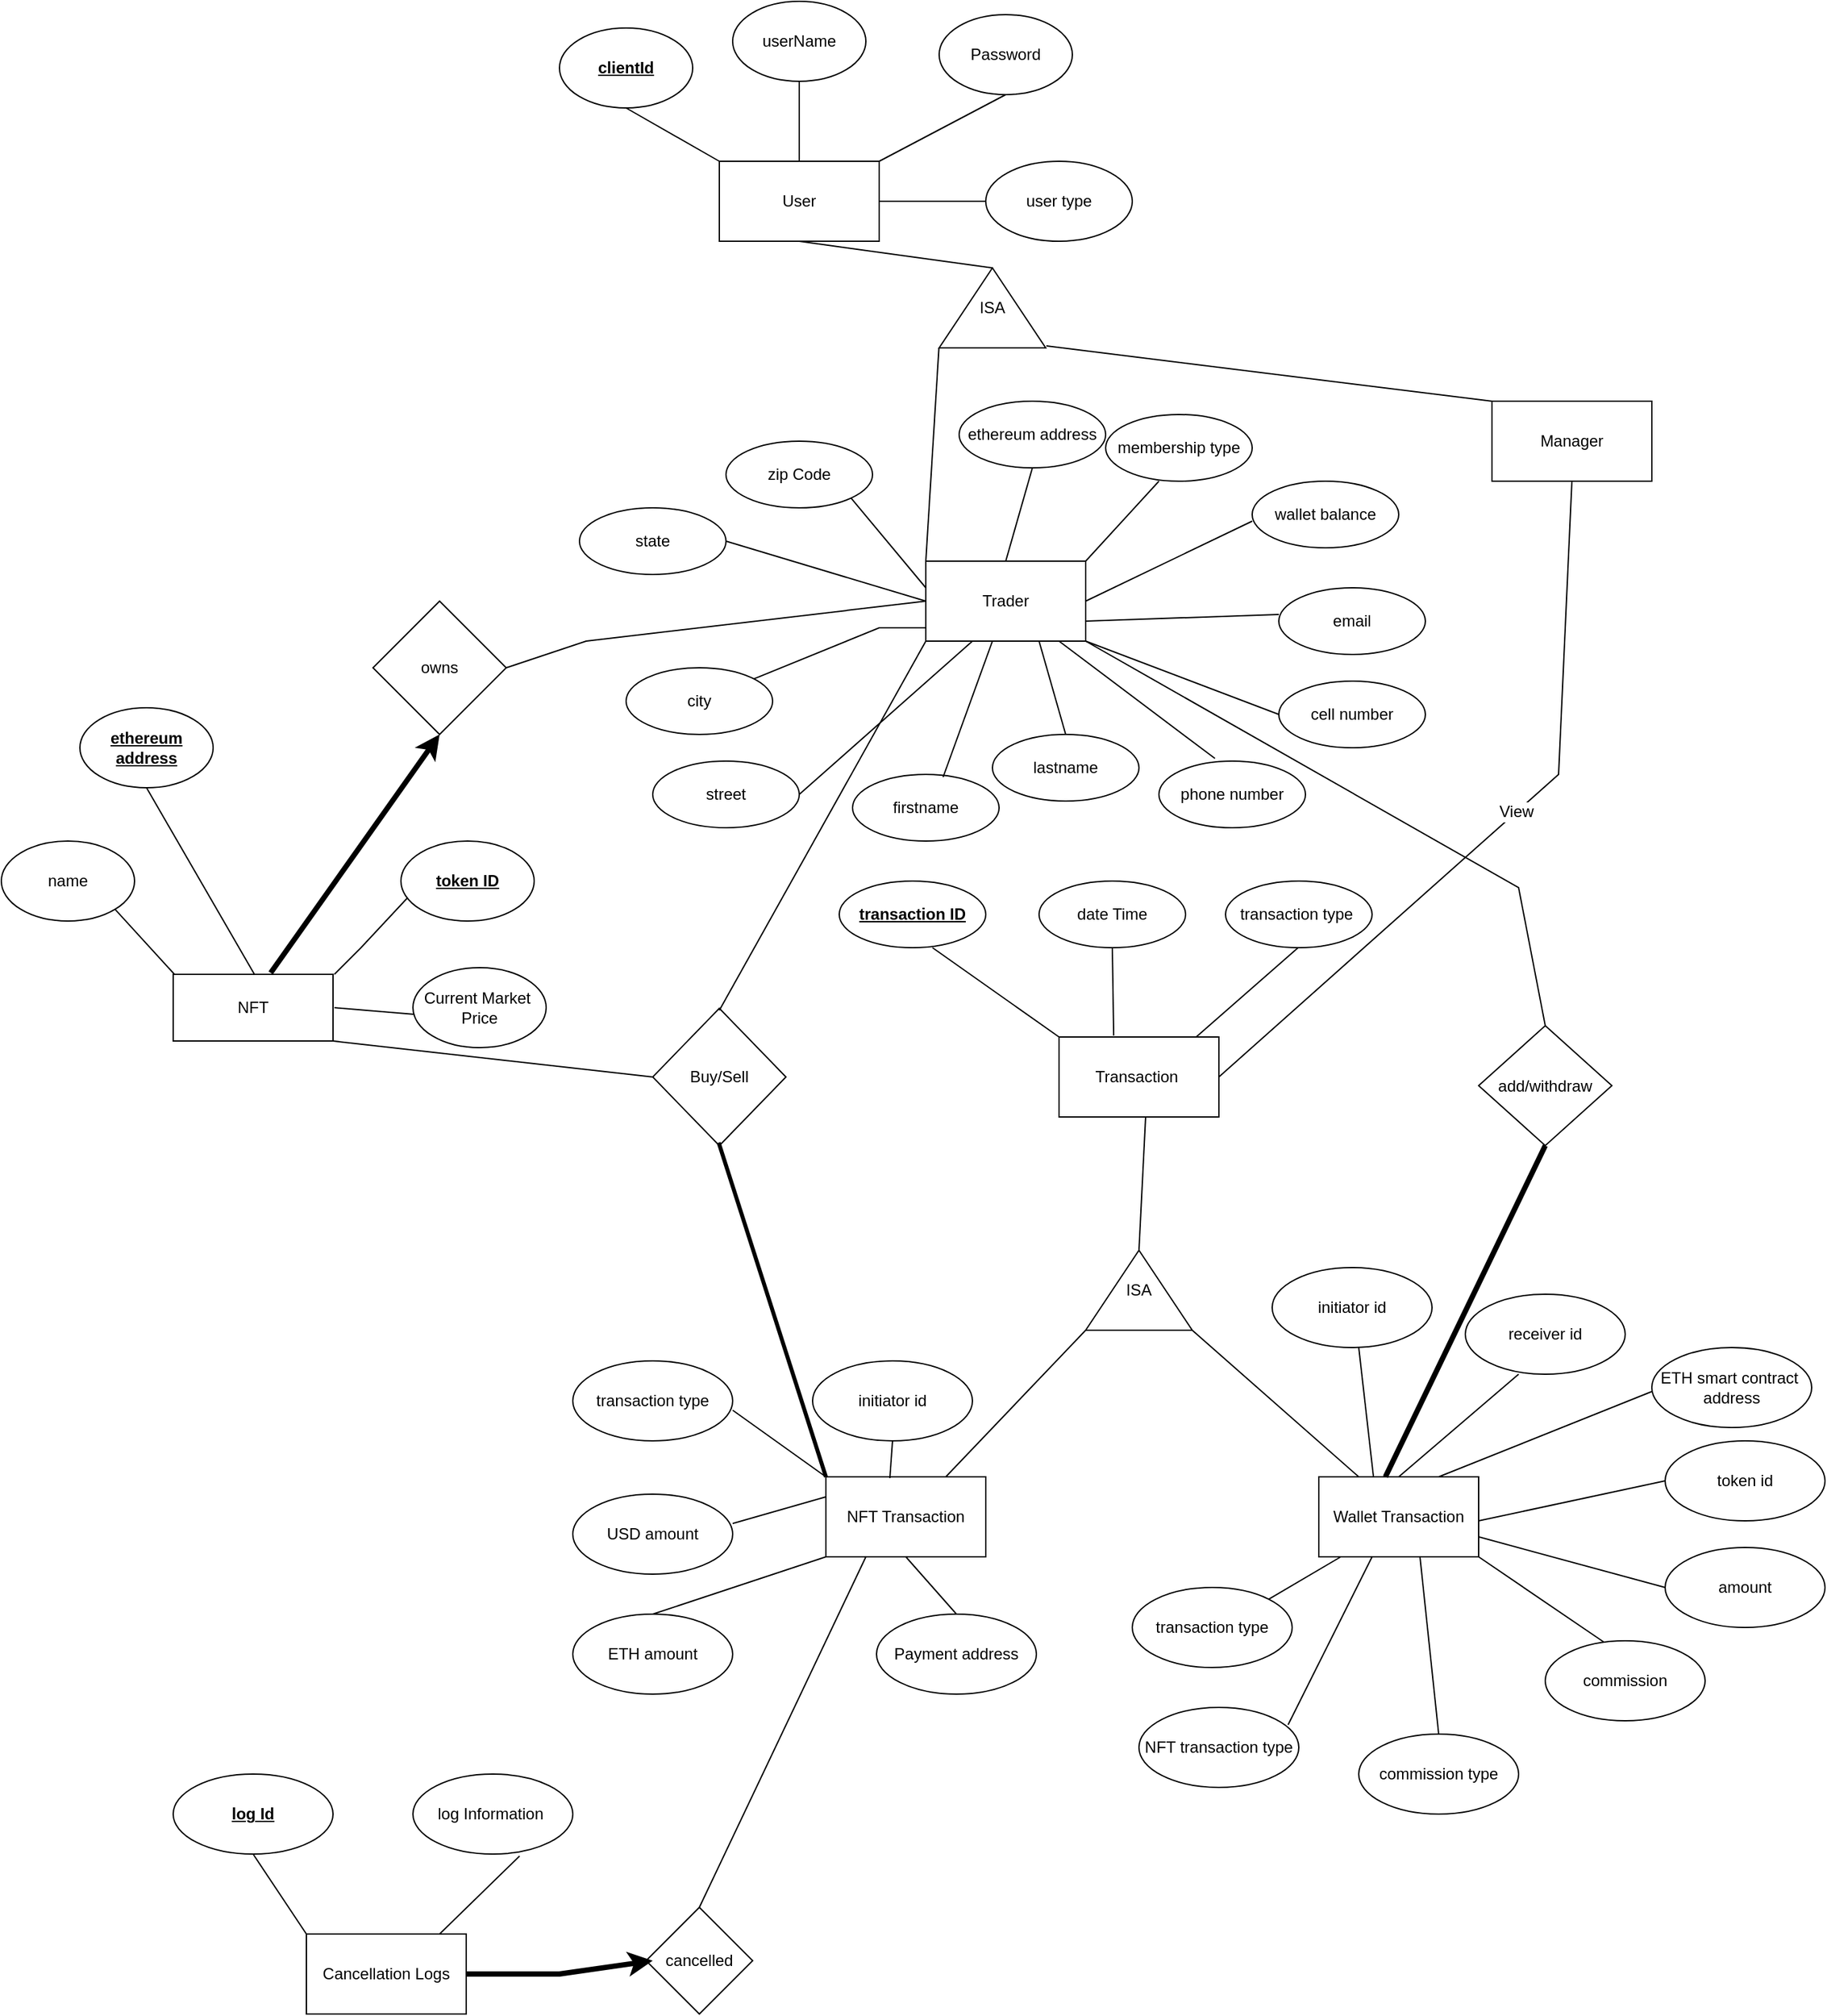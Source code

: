<mxfile version="20.4.0" type="device"><diagram id="UZmEU-4YGD1HOYuXXeVu" name="Page-1"><mxGraphModel dx="2802" dy="2148" grid="1" gridSize="10" guides="1" tooltips="1" connect="1" arrows="1" fold="1" page="1" pageScale="1" pageWidth="850" pageHeight="1100" math="0" shadow="0"><root><mxCell id="0"/><mxCell id="1" parent="0"/><mxCell id="7DJLNnkyHBI8WUlt2gIH-2" value="User" style="rounded=0;whiteSpace=wrap;html=1;" vertex="1" parent="1"><mxGeometry x="110" y="20" width="120" height="60" as="geometry"/></mxCell><mxCell id="7DJLNnkyHBI8WUlt2gIH-3" value="Manager" style="rounded=0;whiteSpace=wrap;html=1;" vertex="1" parent="1"><mxGeometry x="690" y="200" width="120" height="60" as="geometry"/></mxCell><mxCell id="7DJLNnkyHBI8WUlt2gIH-4" value="Trader" style="rounded=0;whiteSpace=wrap;html=1;" vertex="1" parent="1"><mxGeometry x="265" y="320" width="120" height="60" as="geometry"/></mxCell><mxCell id="7DJLNnkyHBI8WUlt2gIH-5" value="ISA" style="triangle;whiteSpace=wrap;html=1;direction=north;" vertex="1" parent="1"><mxGeometry x="275" y="100" width="80" height="60" as="geometry"/></mxCell><mxCell id="7DJLNnkyHBI8WUlt2gIH-6" value="NFT" style="rounded=0;whiteSpace=wrap;html=1;" vertex="1" parent="1"><mxGeometry x="-300" y="630" width="120" height="50" as="geometry"/></mxCell><mxCell id="7DJLNnkyHBI8WUlt2gIH-7" value="NFT Transaction" style="rounded=0;whiteSpace=wrap;html=1;" vertex="1" parent="1"><mxGeometry x="190" y="1007" width="120" height="60" as="geometry"/></mxCell><mxCell id="7DJLNnkyHBI8WUlt2gIH-8" value="Transaction&amp;nbsp;" style="rounded=0;whiteSpace=wrap;html=1;" vertex="1" parent="1"><mxGeometry x="365" y="677" width="120" height="60" as="geometry"/></mxCell><mxCell id="7DJLNnkyHBI8WUlt2gIH-9" value="Wallet Transaction" style="rounded=0;whiteSpace=wrap;html=1;" vertex="1" parent="1"><mxGeometry x="560" y="1007" width="120" height="60" as="geometry"/></mxCell><mxCell id="7DJLNnkyHBI8WUlt2gIH-10" value="ISA" style="triangle;whiteSpace=wrap;html=1;direction=north;" vertex="1" parent="1"><mxGeometry x="385" y="837" width="80" height="60" as="geometry"/></mxCell><mxCell id="7DJLNnkyHBI8WUlt2gIH-12" value="&lt;b&gt;&lt;u&gt;clientId&lt;/u&gt;&lt;/b&gt;" style="ellipse;whiteSpace=wrap;html=1;" vertex="1" parent="1"><mxGeometry x="-10" y="-80" width="100" height="60" as="geometry"/></mxCell><mxCell id="7DJLNnkyHBI8WUlt2gIH-13" value="userName" style="ellipse;whiteSpace=wrap;html=1;" vertex="1" parent="1"><mxGeometry x="120" y="-100" width="100" height="60" as="geometry"/></mxCell><mxCell id="7DJLNnkyHBI8WUlt2gIH-14" value="Password" style="ellipse;whiteSpace=wrap;html=1;" vertex="1" parent="1"><mxGeometry x="275" y="-90" width="100" height="60" as="geometry"/></mxCell><mxCell id="7DJLNnkyHBI8WUlt2gIH-15" value="user type" style="ellipse;whiteSpace=wrap;html=1;" vertex="1" parent="1"><mxGeometry x="310" y="20" width="110" height="60" as="geometry"/></mxCell><mxCell id="7DJLNnkyHBI8WUlt2gIH-17" value="" style="endArrow=none;html=1;rounded=0;exitX=0.5;exitY=0;exitDx=0;exitDy=0;" edge="1" parent="1" source="7DJLNnkyHBI8WUlt2gIH-2"><mxGeometry width="50" height="50" relative="1" as="geometry"><mxPoint x="120" y="10" as="sourcePoint"/><mxPoint x="170" y="-40" as="targetPoint"/></mxGeometry></mxCell><mxCell id="7DJLNnkyHBI8WUlt2gIH-18" value="" style="endArrow=none;html=1;rounded=0;exitX=0;exitY=0;exitDx=0;exitDy=0;" edge="1" parent="1" source="7DJLNnkyHBI8WUlt2gIH-2"><mxGeometry width="50" height="50" relative="1" as="geometry"><mxPoint x="-10" y="30" as="sourcePoint"/><mxPoint x="40" y="-20" as="targetPoint"/></mxGeometry></mxCell><mxCell id="7DJLNnkyHBI8WUlt2gIH-20" value="" style="endArrow=none;html=1;rounded=0;exitX=1;exitY=0;exitDx=0;exitDy=0;" edge="1" parent="1" source="7DJLNnkyHBI8WUlt2gIH-2"><mxGeometry width="50" height="50" relative="1" as="geometry"><mxPoint x="275" y="20" as="sourcePoint"/><mxPoint x="325" y="-30" as="targetPoint"/></mxGeometry></mxCell><mxCell id="7DJLNnkyHBI8WUlt2gIH-21" value="" style="endArrow=none;html=1;rounded=0;exitX=1;exitY=0.5;exitDx=0;exitDy=0;entryX=0;entryY=0.5;entryDx=0;entryDy=0;" edge="1" parent="1" source="7DJLNnkyHBI8WUlt2gIH-2" target="7DJLNnkyHBI8WUlt2gIH-15"><mxGeometry width="50" height="50" relative="1" as="geometry"><mxPoint x="260" y="110" as="sourcePoint"/><mxPoint x="310" y="60" as="targetPoint"/></mxGeometry></mxCell><mxCell id="7DJLNnkyHBI8WUlt2gIH-23" value="" style="endArrow=none;html=1;rounded=0;entryX=0.5;entryY=1;entryDx=0;entryDy=0;exitX=1;exitY=0.5;exitDx=0;exitDy=0;" edge="1" parent="1" source="7DJLNnkyHBI8WUlt2gIH-5" target="7DJLNnkyHBI8WUlt2gIH-2"><mxGeometry width="50" height="50" relative="1" as="geometry"><mxPoint x="170" y="130" as="sourcePoint"/><mxPoint x="180" y="80" as="targetPoint"/></mxGeometry></mxCell><mxCell id="7DJLNnkyHBI8WUlt2gIH-25" value="" style="endArrow=none;html=1;rounded=0;exitX=0;exitY=0;exitDx=0;exitDy=0;entryX=0;entryY=-0.002;entryDx=0;entryDy=0;entryPerimeter=0;" edge="1" parent="1" source="7DJLNnkyHBI8WUlt2gIH-4" target="7DJLNnkyHBI8WUlt2gIH-5"><mxGeometry width="50" height="50" relative="1" as="geometry"><mxPoint x="260" y="320" as="sourcePoint"/><mxPoint x="260" y="180" as="targetPoint"/></mxGeometry></mxCell><mxCell id="7DJLNnkyHBI8WUlt2gIH-26" value="name" style="ellipse;whiteSpace=wrap;html=1;" vertex="1" parent="1"><mxGeometry x="-429" y="530" width="100" height="60" as="geometry"/></mxCell><mxCell id="7DJLNnkyHBI8WUlt2gIH-27" value="&lt;b&gt;&lt;u&gt;ethereum address&lt;/u&gt;&lt;/b&gt;" style="ellipse;whiteSpace=wrap;html=1;" vertex="1" parent="1"><mxGeometry x="-370" y="430" width="100" height="60" as="geometry"/></mxCell><mxCell id="7DJLNnkyHBI8WUlt2gIH-28" value="&lt;b&gt;&lt;u&gt;token ID&lt;/u&gt;&lt;/b&gt;" style="ellipse;whiteSpace=wrap;html=1;" vertex="1" parent="1"><mxGeometry x="-129" y="530" width="100" height="60" as="geometry"/></mxCell><mxCell id="7DJLNnkyHBI8WUlt2gIH-29" value="Current Market&amp;nbsp;&lt;br&gt;Price" style="ellipse;whiteSpace=wrap;html=1;" vertex="1" parent="1"><mxGeometry x="-120" y="625" width="100" height="60" as="geometry"/></mxCell><mxCell id="7DJLNnkyHBI8WUlt2gIH-30" value="" style="endArrow=none;html=1;rounded=0;exitX=0.5;exitY=0;exitDx=0;exitDy=0;entryX=0.5;entryY=1;entryDx=0;entryDy=0;" edge="1" parent="1" target="7DJLNnkyHBI8WUlt2gIH-27"><mxGeometry width="50" height="50" relative="1" as="geometry"><mxPoint x="-239" y="630" as="sourcePoint"/><mxPoint x="-239" y="590" as="targetPoint"/></mxGeometry></mxCell><mxCell id="7DJLNnkyHBI8WUlt2gIH-31" value="" style="endArrow=none;html=1;rounded=0;entryX=0.05;entryY=0.708;entryDx=0;entryDy=0;entryPerimeter=0;" edge="1" parent="1" target="7DJLNnkyHBI8WUlt2gIH-28"><mxGeometry width="50" height="50" relative="1" as="geometry"><mxPoint x="-179" y="630" as="sourcePoint"/><mxPoint x="-129" y="580" as="targetPoint"/><Array as="points"><mxPoint x="-159" y="610"/></Array></mxGeometry></mxCell><mxCell id="7DJLNnkyHBI8WUlt2gIH-32" value="" style="endArrow=none;html=1;rounded=0;entryX=0;entryY=0;entryDx=0;entryDy=0;exitX=1;exitY=1;exitDx=0;exitDy=0;" edge="1" parent="1" source="7DJLNnkyHBI8WUlt2gIH-26"><mxGeometry width="50" height="50" relative="1" as="geometry"><mxPoint x="-414" y="640" as="sourcePoint"/><mxPoint x="-299" y="630" as="targetPoint"/></mxGeometry></mxCell><mxCell id="7DJLNnkyHBI8WUlt2gIH-33" value="" style="endArrow=none;html=1;rounded=0;exitX=1;exitY=0.5;exitDx=0;exitDy=0;" edge="1" parent="1"><mxGeometry width="50" height="50" relative="1" as="geometry"><mxPoint x="-179" y="655" as="sourcePoint"/><mxPoint x="-119" y="660" as="targetPoint"/></mxGeometry></mxCell><mxCell id="7DJLNnkyHBI8WUlt2gIH-34" value="Cancellation Logs" style="rounded=0;whiteSpace=wrap;html=1;" vertex="1" parent="1"><mxGeometry x="-200" y="1350" width="120" height="60" as="geometry"/></mxCell><mxCell id="7DJLNnkyHBI8WUlt2gIH-35" value="cancelled" style="rhombus;whiteSpace=wrap;html=1;" vertex="1" parent="1"><mxGeometry x="55" y="1330" width="80" height="80" as="geometry"/></mxCell><mxCell id="7DJLNnkyHBI8WUlt2gIH-37" value="" style="endArrow=none;html=1;rounded=0;exitX=0.75;exitY=0;exitDx=0;exitDy=0;" edge="1" parent="1" source="7DJLNnkyHBI8WUlt2gIH-7"><mxGeometry width="50" height="50" relative="1" as="geometry"><mxPoint x="335" y="947" as="sourcePoint"/><mxPoint x="385" y="897" as="targetPoint"/></mxGeometry></mxCell><mxCell id="7DJLNnkyHBI8WUlt2gIH-38" value="" style="endArrow=none;html=1;rounded=0;exitX=0.25;exitY=0;exitDx=0;exitDy=0;" edge="1" parent="1" source="7DJLNnkyHBI8WUlt2gIH-9"><mxGeometry width="50" height="50" relative="1" as="geometry"><mxPoint x="415" y="947" as="sourcePoint"/><mxPoint x="465" y="897" as="targetPoint"/></mxGeometry></mxCell><mxCell id="7DJLNnkyHBI8WUlt2gIH-40" value="" style="endArrow=none;html=1;rounded=0;exitX=1;exitY=0.5;exitDx=0;exitDy=0;" edge="1" parent="1" source="7DJLNnkyHBI8WUlt2gIH-10"><mxGeometry width="50" height="50" relative="1" as="geometry"><mxPoint x="380" y="787" as="sourcePoint"/><mxPoint x="430" y="737" as="targetPoint"/><Array as="points"/></mxGeometry></mxCell><mxCell id="7DJLNnkyHBI8WUlt2gIH-41" value="&lt;b&gt;&lt;u&gt;log Id&lt;/u&gt;&lt;/b&gt;" style="ellipse;whiteSpace=wrap;html=1;" vertex="1" parent="1"><mxGeometry x="-300" y="1230" width="120" height="60" as="geometry"/></mxCell><mxCell id="7DJLNnkyHBI8WUlt2gIH-42" value="log Information&amp;nbsp;" style="ellipse;whiteSpace=wrap;html=1;" vertex="1" parent="1"><mxGeometry x="-120" y="1230" width="120" height="60" as="geometry"/></mxCell><mxCell id="7DJLNnkyHBI8WUlt2gIH-43" value="" style="endArrow=none;html=1;rounded=0;entryX=0.667;entryY=1.025;entryDx=0;entryDy=0;entryPerimeter=0;" edge="1" parent="1" target="7DJLNnkyHBI8WUlt2gIH-42"><mxGeometry width="50" height="50" relative="1" as="geometry"><mxPoint x="-100" y="1350" as="sourcePoint"/><mxPoint x="-50" y="1300" as="targetPoint"/></mxGeometry></mxCell><mxCell id="7DJLNnkyHBI8WUlt2gIH-44" value="" style="endArrow=none;html=1;rounded=0;exitX=0;exitY=0;exitDx=0;exitDy=0;" edge="1" parent="1" source="7DJLNnkyHBI8WUlt2gIH-34"><mxGeometry width="50" height="50" relative="1" as="geometry"><mxPoint x="-200" y="1340" as="sourcePoint"/><mxPoint x="-240" y="1290" as="targetPoint"/><Array as="points"/></mxGeometry></mxCell><mxCell id="7DJLNnkyHBI8WUlt2gIH-46" value="ethereum address" style="ellipse;whiteSpace=wrap;html=1;" vertex="1" parent="1"><mxGeometry x="290" y="200" width="110" height="50" as="geometry"/></mxCell><mxCell id="7DJLNnkyHBI8WUlt2gIH-47" value="membership type" style="ellipse;whiteSpace=wrap;html=1;" vertex="1" parent="1"><mxGeometry x="400" y="210" width="110" height="50" as="geometry"/></mxCell><mxCell id="7DJLNnkyHBI8WUlt2gIH-48" value="wallet balance" style="ellipse;whiteSpace=wrap;html=1;" vertex="1" parent="1"><mxGeometry x="510" y="260" width="110" height="50" as="geometry"/></mxCell><mxCell id="7DJLNnkyHBI8WUlt2gIH-49" value="email" style="ellipse;whiteSpace=wrap;html=1;" vertex="1" parent="1"><mxGeometry x="530" y="340" width="110" height="50" as="geometry"/></mxCell><mxCell id="7DJLNnkyHBI8WUlt2gIH-50" value="cell number" style="ellipse;whiteSpace=wrap;html=1;" vertex="1" parent="1"><mxGeometry x="530" y="410" width="110" height="50" as="geometry"/></mxCell><mxCell id="7DJLNnkyHBI8WUlt2gIH-51" value="phone number" style="ellipse;whiteSpace=wrap;html=1;" vertex="1" parent="1"><mxGeometry x="440" y="470" width="110" height="50" as="geometry"/></mxCell><mxCell id="7DJLNnkyHBI8WUlt2gIH-52" value="firstname" style="ellipse;whiteSpace=wrap;html=1;" vertex="1" parent="1"><mxGeometry x="210" y="480" width="110" height="50" as="geometry"/></mxCell><mxCell id="7DJLNnkyHBI8WUlt2gIH-53" value="lastname" style="ellipse;whiteSpace=wrap;html=1;" vertex="1" parent="1"><mxGeometry x="315" y="450" width="110" height="50" as="geometry"/></mxCell><mxCell id="7DJLNnkyHBI8WUlt2gIH-54" value="street" style="ellipse;whiteSpace=wrap;html=1;" vertex="1" parent="1"><mxGeometry x="60" y="470" width="110" height="50" as="geometry"/></mxCell><mxCell id="7DJLNnkyHBI8WUlt2gIH-55" value="city" style="ellipse;whiteSpace=wrap;html=1;" vertex="1" parent="1"><mxGeometry x="40" y="400" width="110" height="50" as="geometry"/></mxCell><mxCell id="7DJLNnkyHBI8WUlt2gIH-56" value="zip Code" style="ellipse;whiteSpace=wrap;html=1;" vertex="1" parent="1"><mxGeometry x="115" y="230" width="110" height="50" as="geometry"/></mxCell><mxCell id="7DJLNnkyHBI8WUlt2gIH-57" value="state" style="ellipse;whiteSpace=wrap;html=1;" vertex="1" parent="1"><mxGeometry x="5" y="280" width="110" height="50" as="geometry"/></mxCell><mxCell id="7DJLNnkyHBI8WUlt2gIH-59" value="" style="endArrow=none;html=1;rounded=0;exitX=0.5;exitY=0;exitDx=0;exitDy=0;entryX=0.5;entryY=1;entryDx=0;entryDy=0;" edge="1" parent="1" source="7DJLNnkyHBI8WUlt2gIH-4" target="7DJLNnkyHBI8WUlt2gIH-46"><mxGeometry width="50" height="50" relative="1" as="geometry"><mxPoint x="280" y="310" as="sourcePoint"/><mxPoint x="330" y="260" as="targetPoint"/></mxGeometry></mxCell><mxCell id="7DJLNnkyHBI8WUlt2gIH-61" value="" style="endArrow=none;html=1;rounded=0;exitX=1;exitY=0;exitDx=0;exitDy=0;" edge="1" parent="1" source="7DJLNnkyHBI8WUlt2gIH-4"><mxGeometry width="50" height="50" relative="1" as="geometry"><mxPoint x="390" y="310" as="sourcePoint"/><mxPoint x="440" y="260" as="targetPoint"/></mxGeometry></mxCell><mxCell id="7DJLNnkyHBI8WUlt2gIH-62" value="" style="endArrow=none;html=1;rounded=0;exitX=1;exitY=0.5;exitDx=0;exitDy=0;" edge="1" parent="1" source="7DJLNnkyHBI8WUlt2gIH-4"><mxGeometry width="50" height="50" relative="1" as="geometry"><mxPoint x="455" y="350" as="sourcePoint"/><mxPoint x="510" y="290" as="targetPoint"/></mxGeometry></mxCell><mxCell id="7DJLNnkyHBI8WUlt2gIH-63" value="" style="endArrow=none;html=1;rounded=0;exitX=1;exitY=0.75;exitDx=0;exitDy=0;" edge="1" parent="1" source="7DJLNnkyHBI8WUlt2gIH-4"><mxGeometry width="50" height="50" relative="1" as="geometry"><mxPoint x="405" y="420" as="sourcePoint"/><mxPoint x="530" y="360" as="targetPoint"/></mxGeometry></mxCell><mxCell id="7DJLNnkyHBI8WUlt2gIH-64" value="" style="endArrow=none;html=1;rounded=0;exitX=1;exitY=1;exitDx=0;exitDy=0;entryX=0;entryY=0.5;entryDx=0;entryDy=0;" edge="1" parent="1" source="7DJLNnkyHBI8WUlt2gIH-4" target="7DJLNnkyHBI8WUlt2gIH-50"><mxGeometry width="50" height="50" relative="1" as="geometry"><mxPoint x="375" y="435" as="sourcePoint"/><mxPoint x="520" y="430" as="targetPoint"/></mxGeometry></mxCell><mxCell id="7DJLNnkyHBI8WUlt2gIH-65" value="" style="endArrow=none;html=1;rounded=0;exitX=0.382;exitY=-0.04;exitDx=0;exitDy=0;exitPerimeter=0;" edge="1" parent="1" source="7DJLNnkyHBI8WUlt2gIH-51"><mxGeometry width="50" height="50" relative="1" as="geometry"><mxPoint x="315" y="430" as="sourcePoint"/><mxPoint x="365" y="380" as="targetPoint"/></mxGeometry></mxCell><mxCell id="7DJLNnkyHBI8WUlt2gIH-66" value="" style="endArrow=none;html=1;rounded=0;exitX=0.5;exitY=0;exitDx=0;exitDy=0;" edge="1" parent="1" source="7DJLNnkyHBI8WUlt2gIH-53"><mxGeometry width="50" height="50" relative="1" as="geometry"><mxPoint x="300" y="430" as="sourcePoint"/><mxPoint x="350" y="380" as="targetPoint"/><Array as="points"/></mxGeometry></mxCell><mxCell id="7DJLNnkyHBI8WUlt2gIH-67" value="" style="endArrow=none;html=1;rounded=0;exitX=0.618;exitY=0.04;exitDx=0;exitDy=0;exitPerimeter=0;" edge="1" parent="1" source="7DJLNnkyHBI8WUlt2gIH-52"><mxGeometry width="50" height="50" relative="1" as="geometry"><mxPoint x="265" y="430" as="sourcePoint"/><mxPoint x="315" y="380" as="targetPoint"/></mxGeometry></mxCell><mxCell id="7DJLNnkyHBI8WUlt2gIH-68" value="" style="endArrow=none;html=1;rounded=0;exitX=1;exitY=0.5;exitDx=0;exitDy=0;" edge="1" parent="1" source="7DJLNnkyHBI8WUlt2gIH-54"><mxGeometry width="50" height="50" relative="1" as="geometry"><mxPoint x="220" y="450" as="sourcePoint"/><mxPoint x="300" y="380" as="targetPoint"/></mxGeometry></mxCell><mxCell id="7DJLNnkyHBI8WUlt2gIH-69" value="" style="endArrow=none;html=1;rounded=0;" edge="1" parent="1" source="7DJLNnkyHBI8WUlt2gIH-55"><mxGeometry width="50" height="50" relative="1" as="geometry"><mxPoint x="215" y="420" as="sourcePoint"/><mxPoint x="265" y="370" as="targetPoint"/><Array as="points"><mxPoint x="230" y="370"/></Array></mxGeometry></mxCell><mxCell id="7DJLNnkyHBI8WUlt2gIH-70" value="" style="endArrow=none;html=1;rounded=0;exitX=1;exitY=1;exitDx=0;exitDy=0;" edge="1" parent="1" source="7DJLNnkyHBI8WUlt2gIH-56"><mxGeometry width="50" height="50" relative="1" as="geometry"><mxPoint x="215" y="390" as="sourcePoint"/><mxPoint x="265" y="340" as="targetPoint"/></mxGeometry></mxCell><mxCell id="7DJLNnkyHBI8WUlt2gIH-71" value="" style="endArrow=none;html=1;rounded=0;exitX=1;exitY=0.5;exitDx=0;exitDy=0;entryX=0;entryY=0.5;entryDx=0;entryDy=0;" edge="1" parent="1" source="7DJLNnkyHBI8WUlt2gIH-57" target="7DJLNnkyHBI8WUlt2gIH-4"><mxGeometry width="50" height="50" relative="1" as="geometry"><mxPoint x="180" y="350" as="sourcePoint"/><mxPoint x="260" y="350" as="targetPoint"/></mxGeometry></mxCell><mxCell id="7DJLNnkyHBI8WUlt2gIH-72" value="&lt;span style=&quot;font-weight: normal;&quot;&gt;date Time&lt;/span&gt;" style="ellipse;whiteSpace=wrap;html=1;fontStyle=1" vertex="1" parent="1"><mxGeometry x="350" y="560" width="110" height="50" as="geometry"/></mxCell><mxCell id="7DJLNnkyHBI8WUlt2gIH-73" value="transaction type&amp;nbsp;" style="ellipse;whiteSpace=wrap;html=1;" vertex="1" parent="1"><mxGeometry x="490" y="560" width="110" height="50" as="geometry"/></mxCell><mxCell id="7DJLNnkyHBI8WUlt2gIH-74" value="&lt;b&gt;&lt;u&gt;transaction ID&lt;/u&gt;&lt;/b&gt;" style="ellipse;whiteSpace=wrap;html=1;" vertex="1" parent="1"><mxGeometry x="200" y="560" width="110" height="50" as="geometry"/></mxCell><mxCell id="7DJLNnkyHBI8WUlt2gIH-75" value="" style="endArrow=none;html=1;rounded=0;exitX=0;exitY=0;exitDx=0;exitDy=0;" edge="1" parent="1" source="7DJLNnkyHBI8WUlt2gIH-8"><mxGeometry width="50" height="50" relative="1" as="geometry"><mxPoint x="360" y="680" as="sourcePoint"/><mxPoint x="270" y="610" as="targetPoint"/></mxGeometry></mxCell><mxCell id="7DJLNnkyHBI8WUlt2gIH-76" value="" style="endArrow=none;html=1;rounded=0;entryX=0.5;entryY=1;entryDx=0;entryDy=0;exitX=0.342;exitY=-0.017;exitDx=0;exitDy=0;exitPerimeter=0;" edge="1" parent="1" source="7DJLNnkyHBI8WUlt2gIH-8" target="7DJLNnkyHBI8WUlt2gIH-72"><mxGeometry width="50" height="50" relative="1" as="geometry"><mxPoint x="370" y="690" as="sourcePoint"/><mxPoint x="280" y="620" as="targetPoint"/></mxGeometry></mxCell><mxCell id="7DJLNnkyHBI8WUlt2gIH-77" value="" style="endArrow=none;html=1;rounded=0;entryX=0.5;entryY=1;entryDx=0;entryDy=0;exitX=0.858;exitY=0;exitDx=0;exitDy=0;exitPerimeter=0;" edge="1" parent="1" source="7DJLNnkyHBI8WUlt2gIH-8"><mxGeometry width="50" height="50" relative="1" as="geometry"><mxPoint x="545.52" y="675.98" as="sourcePoint"/><mxPoint x="544.48" y="610" as="targetPoint"/></mxGeometry></mxCell><mxCell id="7DJLNnkyHBI8WUlt2gIH-78" value="transaction type" style="ellipse;whiteSpace=wrap;html=1;" vertex="1" parent="1"><mxGeometry y="920" width="120" height="60" as="geometry"/></mxCell><mxCell id="7DJLNnkyHBI8WUlt2gIH-79" value="USD amount" style="ellipse;whiteSpace=wrap;html=1;" vertex="1" parent="1"><mxGeometry y="1020" width="120" height="60" as="geometry"/></mxCell><mxCell id="7DJLNnkyHBI8WUlt2gIH-80" value="initiator id" style="ellipse;whiteSpace=wrap;html=1;" vertex="1" parent="1"><mxGeometry x="180" y="920" width="120" height="60" as="geometry"/></mxCell><mxCell id="7DJLNnkyHBI8WUlt2gIH-81" value="ETH amount" style="ellipse;whiteSpace=wrap;html=1;" vertex="1" parent="1"><mxGeometry y="1110" width="120" height="60" as="geometry"/></mxCell><mxCell id="7DJLNnkyHBI8WUlt2gIH-82" value="Payment address" style="ellipse;whiteSpace=wrap;html=1;" vertex="1" parent="1"><mxGeometry x="228" y="1110" width="120" height="60" as="geometry"/></mxCell><mxCell id="7DJLNnkyHBI8WUlt2gIH-83" value="" style="endArrow=none;html=1;rounded=0;exitX=0.4;exitY=0.017;exitDx=0;exitDy=0;exitPerimeter=0;" edge="1" parent="1" source="7DJLNnkyHBI8WUlt2gIH-7"><mxGeometry width="50" height="50" relative="1" as="geometry"><mxPoint x="190" y="1030" as="sourcePoint"/><mxPoint x="240" y="980" as="targetPoint"/></mxGeometry></mxCell><mxCell id="7DJLNnkyHBI8WUlt2gIH-84" value="" style="endArrow=none;html=1;rounded=0;exitX=0;exitY=0;exitDx=0;exitDy=0;" edge="1" parent="1" source="7DJLNnkyHBI8WUlt2gIH-7"><mxGeometry width="50" height="50" relative="1" as="geometry"><mxPoint x="70" y="1007" as="sourcePoint"/><mxPoint x="120" y="957" as="targetPoint"/></mxGeometry></mxCell><mxCell id="7DJLNnkyHBI8WUlt2gIH-85" value="" style="endArrow=none;html=1;rounded=0;exitX=0;exitY=0.25;exitDx=0;exitDy=0;entryX=1;entryY=0.367;entryDx=0;entryDy=0;entryPerimeter=0;" edge="1" parent="1" source="7DJLNnkyHBI8WUlt2gIH-7" target="7DJLNnkyHBI8WUlt2gIH-79"><mxGeometry width="50" height="50" relative="1" as="geometry"><mxPoint x="200" y="1017" as="sourcePoint"/><mxPoint x="130" y="967" as="targetPoint"/></mxGeometry></mxCell><mxCell id="7DJLNnkyHBI8WUlt2gIH-86" value="" style="endArrow=none;html=1;rounded=0;exitX=0;exitY=0.25;exitDx=0;exitDy=0;entryX=0.5;entryY=0;entryDx=0;entryDy=0;" edge="1" parent="1" target="7DJLNnkyHBI8WUlt2gIH-81"><mxGeometry width="50" height="50" relative="1" as="geometry"><mxPoint x="190" y="1067" as="sourcePoint"/><mxPoint x="90" y="1110" as="targetPoint"/></mxGeometry></mxCell><mxCell id="7DJLNnkyHBI8WUlt2gIH-87" value="" style="endArrow=none;html=1;rounded=0;exitX=0;exitY=0.25;exitDx=0;exitDy=0;entryX=0.5;entryY=0;entryDx=0;entryDy=0;" edge="1" parent="1" target="7DJLNnkyHBI8WUlt2gIH-82"><mxGeometry width="50" height="50" relative="1" as="geometry"><mxPoint x="250" y="1067" as="sourcePoint"/><mxPoint x="120" y="1110" as="targetPoint"/></mxGeometry></mxCell><mxCell id="7DJLNnkyHBI8WUlt2gIH-88" value="initiator id" style="ellipse;whiteSpace=wrap;html=1;" vertex="1" parent="1"><mxGeometry x="525" y="850" width="120" height="60" as="geometry"/></mxCell><mxCell id="7DJLNnkyHBI8WUlt2gIH-89" value="receiver id" style="ellipse;whiteSpace=wrap;html=1;" vertex="1" parent="1"><mxGeometry x="670" y="870" width="120" height="60" as="geometry"/></mxCell><mxCell id="7DJLNnkyHBI8WUlt2gIH-90" value="ETH smart contract&amp;nbsp;&lt;br&gt;address" style="ellipse;whiteSpace=wrap;html=1;" vertex="1" parent="1"><mxGeometry x="810" y="910" width="120" height="60" as="geometry"/></mxCell><mxCell id="7DJLNnkyHBI8WUlt2gIH-91" value="token id" style="ellipse;whiteSpace=wrap;html=1;" vertex="1" parent="1"><mxGeometry x="820" y="980" width="120" height="60" as="geometry"/></mxCell><mxCell id="7DJLNnkyHBI8WUlt2gIH-92" value="amount" style="ellipse;whiteSpace=wrap;html=1;" vertex="1" parent="1"><mxGeometry x="820" y="1060" width="120" height="60" as="geometry"/></mxCell><mxCell id="7DJLNnkyHBI8WUlt2gIH-93" value="commission" style="ellipse;whiteSpace=wrap;html=1;" vertex="1" parent="1"><mxGeometry x="730" y="1130" width="120" height="60" as="geometry"/></mxCell><mxCell id="7DJLNnkyHBI8WUlt2gIH-94" value="commission type" style="ellipse;whiteSpace=wrap;html=1;" vertex="1" parent="1"><mxGeometry x="590" y="1200" width="120" height="60" as="geometry"/></mxCell><mxCell id="7DJLNnkyHBI8WUlt2gIH-95" value="NFT transaction type" style="ellipse;whiteSpace=wrap;html=1;" vertex="1" parent="1"><mxGeometry x="425" y="1180" width="120" height="60" as="geometry"/></mxCell><mxCell id="7DJLNnkyHBI8WUlt2gIH-96" value="transaction type" style="ellipse;whiteSpace=wrap;html=1;" vertex="1" parent="1"><mxGeometry x="420" y="1090" width="120" height="60" as="geometry"/></mxCell><mxCell id="7DJLNnkyHBI8WUlt2gIH-97" value="" style="endArrow=none;html=1;rounded=0;exitX=0.342;exitY=0;exitDx=0;exitDy=0;exitPerimeter=0;" edge="1" parent="1" source="7DJLNnkyHBI8WUlt2gIH-9"><mxGeometry width="50" height="50" relative="1" as="geometry"><mxPoint x="600" y="1000" as="sourcePoint"/><mxPoint x="590" y="910" as="targetPoint"/></mxGeometry></mxCell><mxCell id="7DJLNnkyHBI8WUlt2gIH-98" value="" style="endArrow=none;html=1;rounded=0;exitX=0.5;exitY=0;exitDx=0;exitDy=0;" edge="1" parent="1" source="7DJLNnkyHBI8WUlt2gIH-9"><mxGeometry width="50" height="50" relative="1" as="geometry"><mxPoint x="721.04" y="1027" as="sourcePoint"/><mxPoint x="710" y="930" as="targetPoint"/></mxGeometry></mxCell><mxCell id="7DJLNnkyHBI8WUlt2gIH-99" value="" style="endArrow=none;html=1;rounded=0;exitX=0.75;exitY=0;exitDx=0;exitDy=0;" edge="1" parent="1" source="7DJLNnkyHBI8WUlt2gIH-9"><mxGeometry width="50" height="50" relative="1" as="geometry"><mxPoint x="720" y="1020" as="sourcePoint"/><mxPoint x="810" y="943" as="targetPoint"/></mxGeometry></mxCell><mxCell id="7DJLNnkyHBI8WUlt2gIH-100" value="" style="endArrow=none;html=1;rounded=0;exitX=0.75;exitY=0;exitDx=0;exitDy=0;entryX=0;entryY=0.5;entryDx=0;entryDy=0;" edge="1" parent="1" target="7DJLNnkyHBI8WUlt2gIH-91"><mxGeometry width="50" height="50" relative="1" as="geometry"><mxPoint x="680" y="1040" as="sourcePoint"/><mxPoint x="840" y="976" as="targetPoint"/></mxGeometry></mxCell><mxCell id="7DJLNnkyHBI8WUlt2gIH-101" value="" style="endArrow=none;html=1;rounded=0;exitX=1;exitY=0.75;exitDx=0;exitDy=0;entryX=0;entryY=0.5;entryDx=0;entryDy=0;" edge="1" parent="1" source="7DJLNnkyHBI8WUlt2gIH-9"><mxGeometry width="50" height="50" relative="1" as="geometry"><mxPoint x="680" y="1120" as="sourcePoint"/><mxPoint x="820" y="1090" as="targetPoint"/></mxGeometry></mxCell><mxCell id="7DJLNnkyHBI8WUlt2gIH-102" value="" style="endArrow=none;html=1;rounded=0;exitX=1;exitY=0.75;exitDx=0;exitDy=0;entryX=0.367;entryY=0.017;entryDx=0;entryDy=0;entryPerimeter=0;" edge="1" parent="1" target="7DJLNnkyHBI8WUlt2gIH-93"><mxGeometry width="50" height="50" relative="1" as="geometry"><mxPoint x="680" y="1067" as="sourcePoint"/><mxPoint x="820" y="1105" as="targetPoint"/></mxGeometry></mxCell><mxCell id="7DJLNnkyHBI8WUlt2gIH-103" value="" style="endArrow=none;html=1;rounded=0;exitX=1;exitY=0.75;exitDx=0;exitDy=0;entryX=0.5;entryY=0;entryDx=0;entryDy=0;" edge="1" parent="1" target="7DJLNnkyHBI8WUlt2gIH-94"><mxGeometry width="50" height="50" relative="1" as="geometry"><mxPoint x="635.96" y="1067" as="sourcePoint"/><mxPoint x="730" y="1131.02" as="targetPoint"/></mxGeometry></mxCell><mxCell id="7DJLNnkyHBI8WUlt2gIH-104" value="" style="endArrow=none;html=1;rounded=0;exitX=1;exitY=0.75;exitDx=0;exitDy=0;entryX=0.933;entryY=0.217;entryDx=0;entryDy=0;entryPerimeter=0;" edge="1" parent="1" target="7DJLNnkyHBI8WUlt2gIH-95"><mxGeometry width="50" height="50" relative="1" as="geometry"><mxPoint x="600" y="1067" as="sourcePoint"/><mxPoint x="614.04" y="1200" as="targetPoint"/></mxGeometry></mxCell><mxCell id="7DJLNnkyHBI8WUlt2gIH-105" value="" style="endArrow=none;html=1;rounded=0;exitX=1;exitY=0.75;exitDx=0;exitDy=0;entryX=1;entryY=0;entryDx=0;entryDy=0;" edge="1" parent="1" target="7DJLNnkyHBI8WUlt2gIH-96"><mxGeometry width="50" height="50" relative="1" as="geometry"><mxPoint x="576.52" y="1067" as="sourcePoint"/><mxPoint x="513.48" y="1193.02" as="targetPoint"/></mxGeometry></mxCell><mxCell id="7DJLNnkyHBI8WUlt2gIH-107" value="add/withdraw" style="rhombus;whiteSpace=wrap;html=1;" vertex="1" parent="1"><mxGeometry x="680" y="668.5" width="100" height="90" as="geometry"/></mxCell><mxCell id="7DJLNnkyHBI8WUlt2gIH-110" value="Buy/Sell" style="rhombus;whiteSpace=wrap;html=1;" vertex="1" parent="1"><mxGeometry x="60" y="655.5" width="100" height="103" as="geometry"/></mxCell><mxCell id="7DJLNnkyHBI8WUlt2gIH-111" value="" style="endArrow=none;html=1;rounded=0;entryX=0;entryY=1;entryDx=0;entryDy=0;" edge="1" parent="1" target="7DJLNnkyHBI8WUlt2gIH-4"><mxGeometry width="50" height="50" relative="1" as="geometry"><mxPoint x="110" y="657" as="sourcePoint"/><mxPoint x="280" y="400" as="targetPoint"/><Array as="points"/></mxGeometry></mxCell><mxCell id="7DJLNnkyHBI8WUlt2gIH-112" style="edgeStyle=none;rounded=0;orthogonalLoop=1;jettySize=auto;html=1;entryX=0.5;entryY=0;entryDx=0;entryDy=0;" edge="1" parent="1" source="7DJLNnkyHBI8WUlt2gIH-110" target="7DJLNnkyHBI8WUlt2gIH-110"><mxGeometry relative="1" as="geometry"/></mxCell><mxCell id="7DJLNnkyHBI8WUlt2gIH-114" value="" style="endArrow=none;html=1;rounded=0;exitX=0;exitY=0;exitDx=0;exitDy=0;fontSize=11;fontStyle=0;strokeWidth=3;entryX=0.495;entryY=0.978;entryDx=0;entryDy=0;entryPerimeter=0;" edge="1" parent="1" source="7DJLNnkyHBI8WUlt2gIH-7" target="7DJLNnkyHBI8WUlt2gIH-110"><mxGeometry width="50" height="50" relative="1" as="geometry"><mxPoint x="40" y="810" as="sourcePoint"/><mxPoint x="110" y="760" as="targetPoint"/></mxGeometry></mxCell><mxCell id="7DJLNnkyHBI8WUlt2gIH-115" value="" style="endArrow=none;html=1;rounded=0;exitX=1;exitY=1;exitDx=0;exitDy=0;entryX=0;entryY=0.5;entryDx=0;entryDy=0;" edge="1" parent="1" source="7DJLNnkyHBI8WUlt2gIH-6" target="7DJLNnkyHBI8WUlt2gIH-110"><mxGeometry width="50" height="50" relative="1" as="geometry"><mxPoint x="40" y="810" as="sourcePoint"/><mxPoint x="90" y="760" as="targetPoint"/></mxGeometry></mxCell><mxCell id="7DJLNnkyHBI8WUlt2gIH-116" value="" style="endArrow=none;html=1;rounded=0;entryX=0.25;entryY=1;entryDx=0;entryDy=0;exitX=0.5;exitY=0;exitDx=0;exitDy=0;" edge="1" parent="1" source="7DJLNnkyHBI8WUlt2gIH-35" target="7DJLNnkyHBI8WUlt2gIH-7"><mxGeometry width="50" height="50" relative="1" as="geometry"><mxPoint x="100" y="1180" as="sourcePoint"/><mxPoint x="150" y="1130" as="targetPoint"/></mxGeometry></mxCell><mxCell id="7DJLNnkyHBI8WUlt2gIH-118" value="" style="endArrow=classic;html=1;rounded=0;exitX=1;exitY=0.5;exitDx=0;exitDy=0;strokeWidth=4;" edge="1" parent="1" source="7DJLNnkyHBI8WUlt2gIH-34"><mxGeometry width="50" height="50" relative="1" as="geometry"><mxPoint x="-29" y="1410" as="sourcePoint"/><mxPoint x="60" y="1370" as="targetPoint"/><Array as="points"><mxPoint x="-10" y="1380"/></Array></mxGeometry></mxCell><mxCell id="7DJLNnkyHBI8WUlt2gIH-119" value="" style="endArrow=none;html=1;rounded=0;exitX=0.5;exitY=0;exitDx=0;exitDy=0;entryX=1;entryY=1;entryDx=0;entryDy=0;" edge="1" parent="1" source="7DJLNnkyHBI8WUlt2gIH-107" target="7DJLNnkyHBI8WUlt2gIH-4"><mxGeometry width="50" height="50" relative="1" as="geometry"><mxPoint x="690" y="585" as="sourcePoint"/><mxPoint x="490" y="430" as="targetPoint"/><Array as="points"><mxPoint x="710" y="565"/></Array></mxGeometry></mxCell><mxCell id="7DJLNnkyHBI8WUlt2gIH-122" value="" style="endArrow=none;html=1;rounded=0;entryX=0.5;entryY=1;entryDx=0;entryDy=0;strokeWidth=4;" edge="1" parent="1" target="7DJLNnkyHBI8WUlt2gIH-107"><mxGeometry width="50" height="50" relative="1" as="geometry"><mxPoint x="610" y="1007" as="sourcePoint"/><mxPoint x="730" y="765.5" as="targetPoint"/></mxGeometry></mxCell><mxCell id="7DJLNnkyHBI8WUlt2gIH-123" value="owns" style="rhombus;whiteSpace=wrap;html=1;" vertex="1" parent="1"><mxGeometry x="-150" y="350" width="100" height="100" as="geometry"/></mxCell><mxCell id="7DJLNnkyHBI8WUlt2gIH-128" value="" style="endArrow=classic;html=1;rounded=0;strokeWidth=4;fontSize=11;exitX=0.61;exitY=-0.022;exitDx=0;exitDy=0;exitPerimeter=0;" edge="1" parent="1" source="7DJLNnkyHBI8WUlt2gIH-6"><mxGeometry width="50" height="50" relative="1" as="geometry"><mxPoint x="-150" y="500" as="sourcePoint"/><mxPoint x="-100" y="450" as="targetPoint"/><Array as="points"/></mxGeometry></mxCell><mxCell id="7DJLNnkyHBI8WUlt2gIH-129" value="" style="endArrow=none;html=1;rounded=0;strokeWidth=1;fontSize=11;entryX=0;entryY=0.5;entryDx=0;entryDy=0;" edge="1" parent="1" target="7DJLNnkyHBI8WUlt2gIH-4"><mxGeometry width="50" height="50" relative="1" as="geometry"><mxPoint x="-50" y="400" as="sourcePoint"/><mxPoint x="40" y="350" as="targetPoint"/><Array as="points"><mxPoint x="10" y="380"/></Array></mxGeometry></mxCell><mxCell id="7DJLNnkyHBI8WUlt2gIH-130" value="" style="endArrow=none;html=1;rounded=0;strokeWidth=1;fontSize=11;entryX=0.025;entryY=1.006;entryDx=0;entryDy=0;entryPerimeter=0;exitX=0;exitY=0;exitDx=0;exitDy=0;" edge="1" parent="1" source="7DJLNnkyHBI8WUlt2gIH-3" target="7DJLNnkyHBI8WUlt2gIH-5"><mxGeometry width="50" height="50" relative="1" as="geometry"><mxPoint x="540" y="300" as="sourcePoint"/><mxPoint x="590" y="250" as="targetPoint"/></mxGeometry></mxCell><mxCell id="7DJLNnkyHBI8WUlt2gIH-132" value="" style="endArrow=none;html=1;rounded=0;strokeWidth=1;fontSize=12;exitX=1;exitY=0.5;exitDx=0;exitDy=0;entryX=0.5;entryY=1;entryDx=0;entryDy=0;" edge="1" parent="1" source="7DJLNnkyHBI8WUlt2gIH-8" target="7DJLNnkyHBI8WUlt2gIH-3"><mxGeometry width="50" height="50" relative="1" as="geometry"><mxPoint x="710" y="510" as="sourcePoint"/><mxPoint x="760" y="460" as="targetPoint"/><Array as="points"><mxPoint x="740" y="480"/></Array></mxGeometry></mxCell><mxCell id="7DJLNnkyHBI8WUlt2gIH-134" value="View" style="edgeLabel;html=1;align=center;verticalAlign=middle;resizable=0;points=[];fontSize=12;" vertex="1" connectable="0" parent="7DJLNnkyHBI8WUlt2gIH-132"><mxGeometry x="0.064" y="1" relative="1" as="geometry"><mxPoint as="offset"/></mxGeometry></mxCell></root></mxGraphModel></diagram></mxfile>